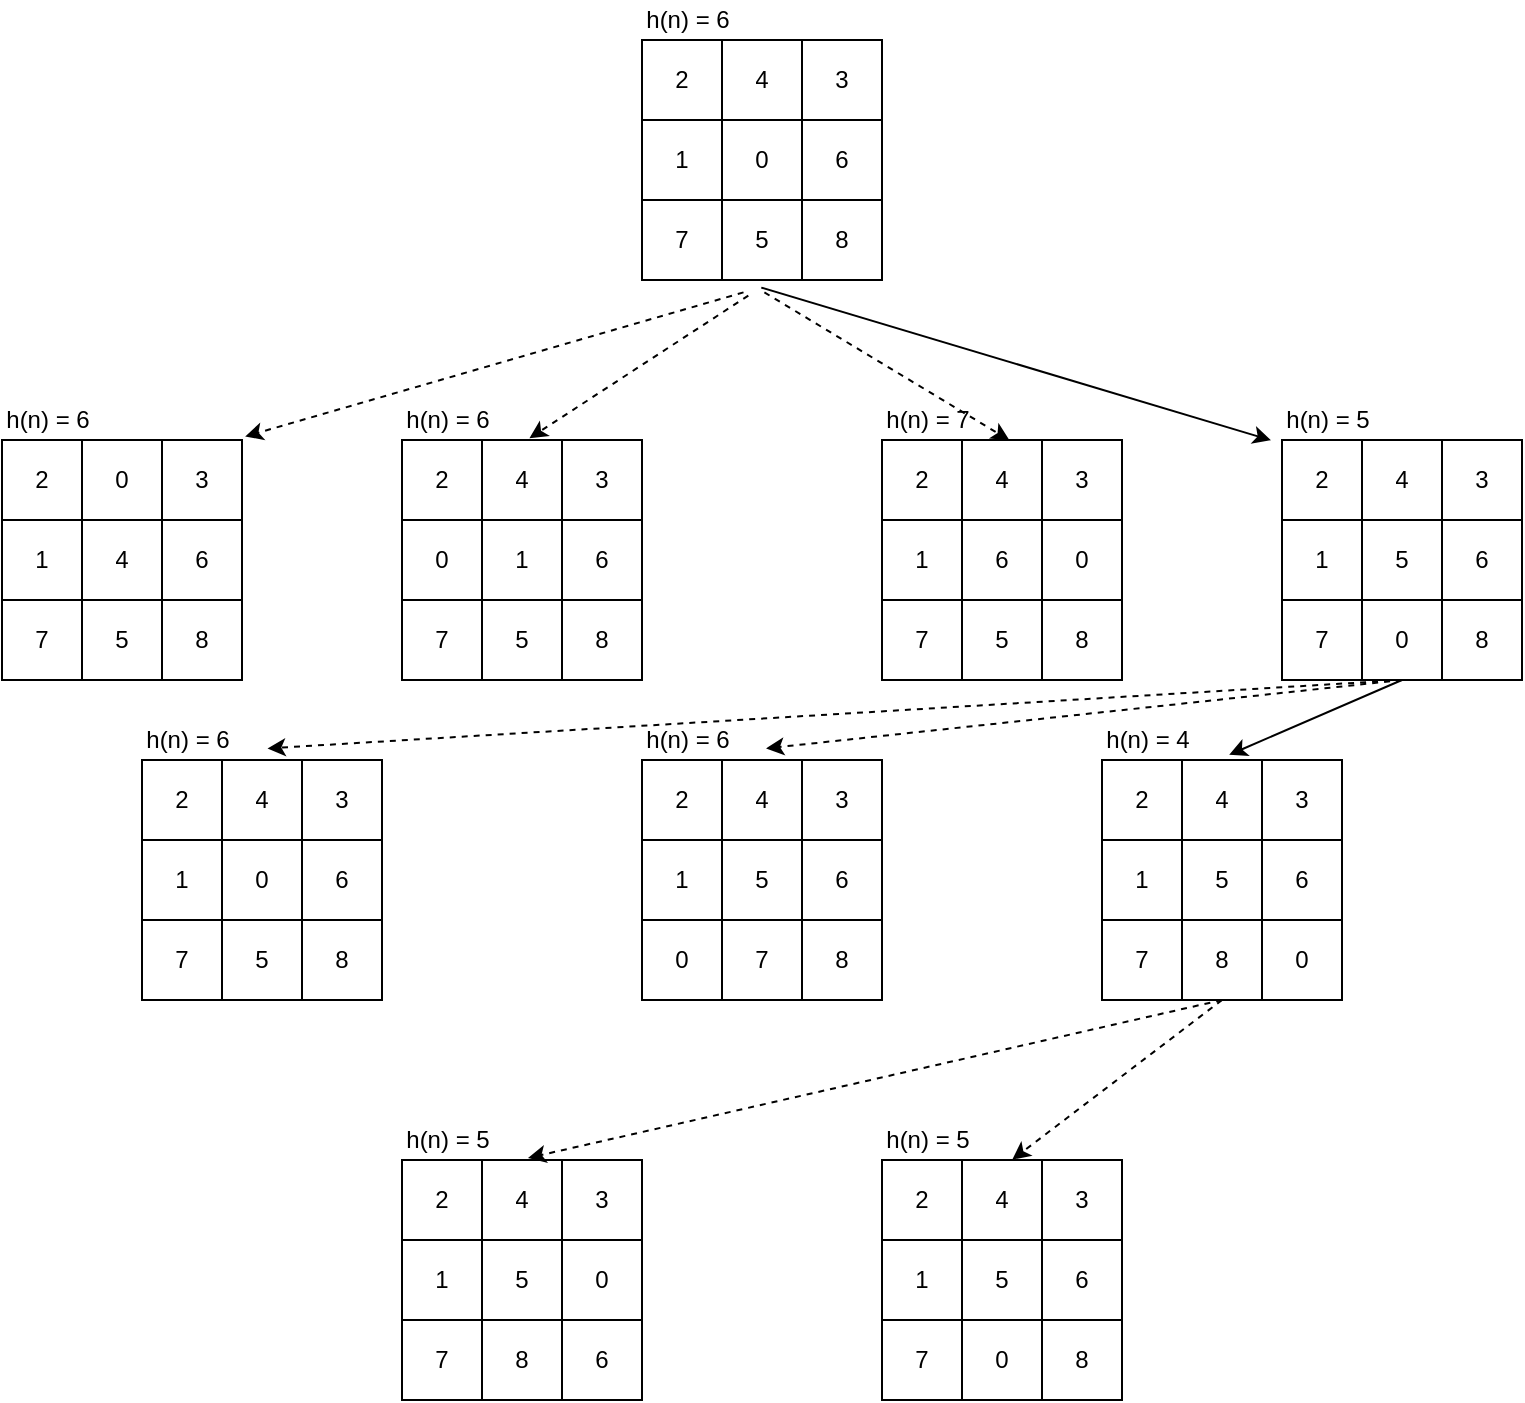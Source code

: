 <mxfile version="13.7.3" type="github">
  <diagram id="Oynicm01GXaLY-hgQhCf" name="Page-1">
    <mxGraphModel dx="1221" dy="682" grid="1" gridSize="10" guides="1" tooltips="1" connect="1" arrows="1" fold="1" page="1" pageScale="1" pageWidth="827" pageHeight="750" math="0" shadow="0">
      <root>
        <mxCell id="0" />
        <mxCell id="1" parent="0" />
        <mxCell id="x55epzEH8Qj3XEko2OVk-31" value="" style="group" vertex="1" connectable="0" parent="1">
          <mxGeometry x="40" y="220" width="120" height="140" as="geometry" />
        </mxCell>
        <mxCell id="x55epzEH8Qj3XEko2OVk-30" value="h(n) = 6" style="text;html=1;strokeColor=none;fillColor=none;align=center;verticalAlign=middle;whiteSpace=wrap;rounded=0;" vertex="1" parent="x55epzEH8Qj3XEko2OVk-31">
          <mxGeometry width="46" height="20" as="geometry" />
        </mxCell>
        <mxCell id="x55epzEH8Qj3XEko2OVk-17" value="" style="shape=table;html=1;whiteSpace=wrap;startSize=0;container=1;collapsible=0;childLayout=tableLayout;" vertex="1" parent="x55epzEH8Qj3XEko2OVk-31">
          <mxGeometry y="20" width="120" height="120" as="geometry" />
        </mxCell>
        <mxCell id="x55epzEH8Qj3XEko2OVk-18" value="" style="shape=partialRectangle;html=1;whiteSpace=wrap;collapsible=0;dropTarget=0;pointerEvents=0;fillColor=none;top=0;left=0;bottom=0;right=0;points=[[0,0.5],[1,0.5]];portConstraint=eastwest;" vertex="1" parent="x55epzEH8Qj3XEko2OVk-17">
          <mxGeometry width="120" height="40" as="geometry" />
        </mxCell>
        <mxCell id="x55epzEH8Qj3XEko2OVk-19" value="2" style="shape=partialRectangle;html=1;whiteSpace=wrap;connectable=0;fillColor=none;top=0;left=0;bottom=0;right=0;overflow=hidden;" vertex="1" parent="x55epzEH8Qj3XEko2OVk-18">
          <mxGeometry width="40" height="40" as="geometry" />
        </mxCell>
        <mxCell id="x55epzEH8Qj3XEko2OVk-20" value="0" style="shape=partialRectangle;html=1;whiteSpace=wrap;connectable=0;fillColor=none;top=0;left=0;bottom=0;right=0;overflow=hidden;" vertex="1" parent="x55epzEH8Qj3XEko2OVk-18">
          <mxGeometry x="40" width="40" height="40" as="geometry" />
        </mxCell>
        <mxCell id="x55epzEH8Qj3XEko2OVk-21" value="3" style="shape=partialRectangle;html=1;whiteSpace=wrap;connectable=0;fillColor=none;top=0;left=0;bottom=0;right=0;overflow=hidden;" vertex="1" parent="x55epzEH8Qj3XEko2OVk-18">
          <mxGeometry x="80" width="40" height="40" as="geometry" />
        </mxCell>
        <mxCell id="x55epzEH8Qj3XEko2OVk-22" value="" style="shape=partialRectangle;html=1;whiteSpace=wrap;collapsible=0;dropTarget=0;pointerEvents=0;fillColor=none;top=0;left=0;bottom=0;right=0;points=[[0,0.5],[1,0.5]];portConstraint=eastwest;" vertex="1" parent="x55epzEH8Qj3XEko2OVk-17">
          <mxGeometry y="40" width="120" height="40" as="geometry" />
        </mxCell>
        <mxCell id="x55epzEH8Qj3XEko2OVk-23" value="1" style="shape=partialRectangle;html=1;whiteSpace=wrap;connectable=0;fillColor=none;top=0;left=0;bottom=0;right=0;overflow=hidden;" vertex="1" parent="x55epzEH8Qj3XEko2OVk-22">
          <mxGeometry width="40" height="40" as="geometry" />
        </mxCell>
        <mxCell id="x55epzEH8Qj3XEko2OVk-24" value="4" style="shape=partialRectangle;html=1;whiteSpace=wrap;connectable=0;fillColor=none;top=0;left=0;bottom=0;right=0;overflow=hidden;" vertex="1" parent="x55epzEH8Qj3XEko2OVk-22">
          <mxGeometry x="40" width="40" height="40" as="geometry" />
        </mxCell>
        <mxCell id="x55epzEH8Qj3XEko2OVk-25" value="6" style="shape=partialRectangle;html=1;whiteSpace=wrap;connectable=0;fillColor=none;top=0;left=0;bottom=0;right=0;overflow=hidden;" vertex="1" parent="x55epzEH8Qj3XEko2OVk-22">
          <mxGeometry x="80" width="40" height="40" as="geometry" />
        </mxCell>
        <mxCell id="x55epzEH8Qj3XEko2OVk-26" value="" style="shape=partialRectangle;html=1;whiteSpace=wrap;collapsible=0;dropTarget=0;pointerEvents=0;fillColor=none;top=0;left=0;bottom=0;right=0;points=[[0,0.5],[1,0.5]];portConstraint=eastwest;" vertex="1" parent="x55epzEH8Qj3XEko2OVk-17">
          <mxGeometry y="80" width="120" height="40" as="geometry" />
        </mxCell>
        <mxCell id="x55epzEH8Qj3XEko2OVk-27" value="7" style="shape=partialRectangle;html=1;whiteSpace=wrap;connectable=0;fillColor=none;top=0;left=0;bottom=0;right=0;overflow=hidden;" vertex="1" parent="x55epzEH8Qj3XEko2OVk-26">
          <mxGeometry width="40" height="40" as="geometry" />
        </mxCell>
        <mxCell id="x55epzEH8Qj3XEko2OVk-28" value="5" style="shape=partialRectangle;html=1;whiteSpace=wrap;connectable=0;fillColor=none;top=0;left=0;bottom=0;right=0;overflow=hidden;" vertex="1" parent="x55epzEH8Qj3XEko2OVk-26">
          <mxGeometry x="40" width="40" height="40" as="geometry" />
        </mxCell>
        <mxCell id="x55epzEH8Qj3XEko2OVk-29" value="8" style="shape=partialRectangle;html=1;whiteSpace=wrap;connectable=0;fillColor=none;top=0;left=0;bottom=0;right=0;overflow=hidden;" vertex="1" parent="x55epzEH8Qj3XEko2OVk-26">
          <mxGeometry x="80" width="40" height="40" as="geometry" />
        </mxCell>
        <mxCell id="x55epzEH8Qj3XEko2OVk-33" value="" style="group" vertex="1" connectable="0" parent="1">
          <mxGeometry x="360" y="20" width="120" height="140" as="geometry" />
        </mxCell>
        <mxCell id="x55epzEH8Qj3XEko2OVk-3" value="" style="shape=table;html=1;whiteSpace=wrap;startSize=0;container=1;collapsible=0;childLayout=tableLayout;" vertex="1" parent="x55epzEH8Qj3XEko2OVk-33">
          <mxGeometry y="20" width="120" height="120" as="geometry" />
        </mxCell>
        <mxCell id="x55epzEH8Qj3XEko2OVk-4" value="" style="shape=partialRectangle;html=1;whiteSpace=wrap;collapsible=0;dropTarget=0;pointerEvents=0;fillColor=none;top=0;left=0;bottom=0;right=0;points=[[0,0.5],[1,0.5]];portConstraint=eastwest;" vertex="1" parent="x55epzEH8Qj3XEko2OVk-3">
          <mxGeometry width="120" height="40" as="geometry" />
        </mxCell>
        <mxCell id="x55epzEH8Qj3XEko2OVk-5" value="2" style="shape=partialRectangle;html=1;whiteSpace=wrap;connectable=0;fillColor=none;top=0;left=0;bottom=0;right=0;overflow=hidden;" vertex="1" parent="x55epzEH8Qj3XEko2OVk-4">
          <mxGeometry width="40" height="40" as="geometry" />
        </mxCell>
        <mxCell id="x55epzEH8Qj3XEko2OVk-6" value="4" style="shape=partialRectangle;html=1;whiteSpace=wrap;connectable=0;fillColor=none;top=0;left=0;bottom=0;right=0;overflow=hidden;" vertex="1" parent="x55epzEH8Qj3XEko2OVk-4">
          <mxGeometry x="40" width="40" height="40" as="geometry" />
        </mxCell>
        <mxCell id="x55epzEH8Qj3XEko2OVk-7" value="3" style="shape=partialRectangle;html=1;whiteSpace=wrap;connectable=0;fillColor=none;top=0;left=0;bottom=0;right=0;overflow=hidden;" vertex="1" parent="x55epzEH8Qj3XEko2OVk-4">
          <mxGeometry x="80" width="40" height="40" as="geometry" />
        </mxCell>
        <mxCell id="x55epzEH8Qj3XEko2OVk-8" value="" style="shape=partialRectangle;html=1;whiteSpace=wrap;collapsible=0;dropTarget=0;pointerEvents=0;fillColor=none;top=0;left=0;bottom=0;right=0;points=[[0,0.5],[1,0.5]];portConstraint=eastwest;" vertex="1" parent="x55epzEH8Qj3XEko2OVk-3">
          <mxGeometry y="40" width="120" height="40" as="geometry" />
        </mxCell>
        <mxCell id="x55epzEH8Qj3XEko2OVk-9" value="1" style="shape=partialRectangle;html=1;whiteSpace=wrap;connectable=0;fillColor=none;top=0;left=0;bottom=0;right=0;overflow=hidden;" vertex="1" parent="x55epzEH8Qj3XEko2OVk-8">
          <mxGeometry width="40" height="40" as="geometry" />
        </mxCell>
        <mxCell id="x55epzEH8Qj3XEko2OVk-10" value="0" style="shape=partialRectangle;html=1;whiteSpace=wrap;connectable=0;fillColor=none;top=0;left=0;bottom=0;right=0;overflow=hidden;" vertex="1" parent="x55epzEH8Qj3XEko2OVk-8">
          <mxGeometry x="40" width="40" height="40" as="geometry" />
        </mxCell>
        <mxCell id="x55epzEH8Qj3XEko2OVk-11" value="6" style="shape=partialRectangle;html=1;whiteSpace=wrap;connectable=0;fillColor=none;top=0;left=0;bottom=0;right=0;overflow=hidden;" vertex="1" parent="x55epzEH8Qj3XEko2OVk-8">
          <mxGeometry x="80" width="40" height="40" as="geometry" />
        </mxCell>
        <mxCell id="x55epzEH8Qj3XEko2OVk-12" value="" style="shape=partialRectangle;html=1;whiteSpace=wrap;collapsible=0;dropTarget=0;pointerEvents=0;fillColor=none;top=0;left=0;bottom=0;right=0;points=[[0,0.5],[1,0.5]];portConstraint=eastwest;" vertex="1" parent="x55epzEH8Qj3XEko2OVk-3">
          <mxGeometry y="80" width="120" height="40" as="geometry" />
        </mxCell>
        <mxCell id="x55epzEH8Qj3XEko2OVk-13" value="7" style="shape=partialRectangle;html=1;whiteSpace=wrap;connectable=0;fillColor=none;top=0;left=0;bottom=0;right=0;overflow=hidden;" vertex="1" parent="x55epzEH8Qj3XEko2OVk-12">
          <mxGeometry width="40" height="40" as="geometry" />
        </mxCell>
        <mxCell id="x55epzEH8Qj3XEko2OVk-14" value="5" style="shape=partialRectangle;html=1;whiteSpace=wrap;connectable=0;fillColor=none;top=0;left=0;bottom=0;right=0;overflow=hidden;" vertex="1" parent="x55epzEH8Qj3XEko2OVk-12">
          <mxGeometry x="40" width="40" height="40" as="geometry" />
        </mxCell>
        <mxCell id="x55epzEH8Qj3XEko2OVk-15" value="8" style="shape=partialRectangle;html=1;whiteSpace=wrap;connectable=0;fillColor=none;top=0;left=0;bottom=0;right=0;overflow=hidden;" vertex="1" parent="x55epzEH8Qj3XEko2OVk-12">
          <mxGeometry x="80" width="40" height="40" as="geometry" />
        </mxCell>
        <mxCell id="x55epzEH8Qj3XEko2OVk-16" value="h(n) = 6" style="text;html=1;strokeColor=none;fillColor=none;align=center;verticalAlign=middle;whiteSpace=wrap;rounded=0;" vertex="1" parent="x55epzEH8Qj3XEko2OVk-33">
          <mxGeometry width="46" height="20" as="geometry" />
        </mxCell>
        <mxCell id="x55epzEH8Qj3XEko2OVk-34" value="" style="group" vertex="1" connectable="0" parent="1">
          <mxGeometry x="240" y="220" width="120" height="140" as="geometry" />
        </mxCell>
        <mxCell id="x55epzEH8Qj3XEko2OVk-35" value="h(n) = 6" style="text;html=1;strokeColor=none;fillColor=none;align=center;verticalAlign=middle;whiteSpace=wrap;rounded=0;" vertex="1" parent="x55epzEH8Qj3XEko2OVk-34">
          <mxGeometry width="46" height="20" as="geometry" />
        </mxCell>
        <mxCell id="x55epzEH8Qj3XEko2OVk-36" value="" style="shape=table;html=1;whiteSpace=wrap;startSize=0;container=1;collapsible=0;childLayout=tableLayout;" vertex="1" parent="x55epzEH8Qj3XEko2OVk-34">
          <mxGeometry y="20" width="120" height="120" as="geometry" />
        </mxCell>
        <mxCell id="x55epzEH8Qj3XEko2OVk-37" value="" style="shape=partialRectangle;html=1;whiteSpace=wrap;collapsible=0;dropTarget=0;pointerEvents=0;fillColor=none;top=0;left=0;bottom=0;right=0;points=[[0,0.5],[1,0.5]];portConstraint=eastwest;" vertex="1" parent="x55epzEH8Qj3XEko2OVk-36">
          <mxGeometry width="120" height="40" as="geometry" />
        </mxCell>
        <mxCell id="x55epzEH8Qj3XEko2OVk-38" value="2" style="shape=partialRectangle;html=1;whiteSpace=wrap;connectable=0;fillColor=none;top=0;left=0;bottom=0;right=0;overflow=hidden;" vertex="1" parent="x55epzEH8Qj3XEko2OVk-37">
          <mxGeometry width="40" height="40" as="geometry" />
        </mxCell>
        <mxCell id="x55epzEH8Qj3XEko2OVk-39" value="4" style="shape=partialRectangle;html=1;whiteSpace=wrap;connectable=0;fillColor=none;top=0;left=0;bottom=0;right=0;overflow=hidden;" vertex="1" parent="x55epzEH8Qj3XEko2OVk-37">
          <mxGeometry x="40" width="40" height="40" as="geometry" />
        </mxCell>
        <mxCell id="x55epzEH8Qj3XEko2OVk-40" value="3" style="shape=partialRectangle;html=1;whiteSpace=wrap;connectable=0;fillColor=none;top=0;left=0;bottom=0;right=0;overflow=hidden;" vertex="1" parent="x55epzEH8Qj3XEko2OVk-37">
          <mxGeometry x="80" width="40" height="40" as="geometry" />
        </mxCell>
        <mxCell id="x55epzEH8Qj3XEko2OVk-41" value="" style="shape=partialRectangle;html=1;whiteSpace=wrap;collapsible=0;dropTarget=0;pointerEvents=0;fillColor=none;top=0;left=0;bottom=0;right=0;points=[[0,0.5],[1,0.5]];portConstraint=eastwest;" vertex="1" parent="x55epzEH8Qj3XEko2OVk-36">
          <mxGeometry y="40" width="120" height="40" as="geometry" />
        </mxCell>
        <mxCell id="x55epzEH8Qj3XEko2OVk-42" value="0" style="shape=partialRectangle;html=1;whiteSpace=wrap;connectable=0;fillColor=none;top=0;left=0;bottom=0;right=0;overflow=hidden;" vertex="1" parent="x55epzEH8Qj3XEko2OVk-41">
          <mxGeometry width="40" height="40" as="geometry" />
        </mxCell>
        <mxCell id="x55epzEH8Qj3XEko2OVk-43" value="1" style="shape=partialRectangle;html=1;whiteSpace=wrap;connectable=0;fillColor=none;top=0;left=0;bottom=0;right=0;overflow=hidden;" vertex="1" parent="x55epzEH8Qj3XEko2OVk-41">
          <mxGeometry x="40" width="40" height="40" as="geometry" />
        </mxCell>
        <mxCell id="x55epzEH8Qj3XEko2OVk-44" value="6" style="shape=partialRectangle;html=1;whiteSpace=wrap;connectable=0;fillColor=none;top=0;left=0;bottom=0;right=0;overflow=hidden;" vertex="1" parent="x55epzEH8Qj3XEko2OVk-41">
          <mxGeometry x="80" width="40" height="40" as="geometry" />
        </mxCell>
        <mxCell id="x55epzEH8Qj3XEko2OVk-45" value="" style="shape=partialRectangle;html=1;whiteSpace=wrap;collapsible=0;dropTarget=0;pointerEvents=0;fillColor=none;top=0;left=0;bottom=0;right=0;points=[[0,0.5],[1,0.5]];portConstraint=eastwest;" vertex="1" parent="x55epzEH8Qj3XEko2OVk-36">
          <mxGeometry y="80" width="120" height="40" as="geometry" />
        </mxCell>
        <mxCell id="x55epzEH8Qj3XEko2OVk-46" value="7" style="shape=partialRectangle;html=1;whiteSpace=wrap;connectable=0;fillColor=none;top=0;left=0;bottom=0;right=0;overflow=hidden;" vertex="1" parent="x55epzEH8Qj3XEko2OVk-45">
          <mxGeometry width="40" height="40" as="geometry" />
        </mxCell>
        <mxCell id="x55epzEH8Qj3XEko2OVk-47" value="5" style="shape=partialRectangle;html=1;whiteSpace=wrap;connectable=0;fillColor=none;top=0;left=0;bottom=0;right=0;overflow=hidden;" vertex="1" parent="x55epzEH8Qj3XEko2OVk-45">
          <mxGeometry x="40" width="40" height="40" as="geometry" />
        </mxCell>
        <mxCell id="x55epzEH8Qj3XEko2OVk-48" value="8" style="shape=partialRectangle;html=1;whiteSpace=wrap;connectable=0;fillColor=none;top=0;left=0;bottom=0;right=0;overflow=hidden;" vertex="1" parent="x55epzEH8Qj3XEko2OVk-45">
          <mxGeometry x="80" width="40" height="40" as="geometry" />
        </mxCell>
        <mxCell id="x55epzEH8Qj3XEko2OVk-49" value="" style="group" vertex="1" connectable="0" parent="1">
          <mxGeometry x="480" y="220" width="120" height="140" as="geometry" />
        </mxCell>
        <mxCell id="x55epzEH8Qj3XEko2OVk-50" value="h(n) = 7" style="text;html=1;strokeColor=none;fillColor=none;align=center;verticalAlign=middle;whiteSpace=wrap;rounded=0;" vertex="1" parent="x55epzEH8Qj3XEko2OVk-49">
          <mxGeometry width="46" height="20" as="geometry" />
        </mxCell>
        <mxCell id="x55epzEH8Qj3XEko2OVk-51" value="" style="shape=table;html=1;whiteSpace=wrap;startSize=0;container=1;collapsible=0;childLayout=tableLayout;" vertex="1" parent="x55epzEH8Qj3XEko2OVk-49">
          <mxGeometry y="20" width="120" height="120" as="geometry" />
        </mxCell>
        <mxCell id="x55epzEH8Qj3XEko2OVk-52" value="" style="shape=partialRectangle;html=1;whiteSpace=wrap;collapsible=0;dropTarget=0;pointerEvents=0;fillColor=none;top=0;left=0;bottom=0;right=0;points=[[0,0.5],[1,0.5]];portConstraint=eastwest;" vertex="1" parent="x55epzEH8Qj3XEko2OVk-51">
          <mxGeometry width="120" height="40" as="geometry" />
        </mxCell>
        <mxCell id="x55epzEH8Qj3XEko2OVk-53" value="2" style="shape=partialRectangle;html=1;whiteSpace=wrap;connectable=0;fillColor=none;top=0;left=0;bottom=0;right=0;overflow=hidden;" vertex="1" parent="x55epzEH8Qj3XEko2OVk-52">
          <mxGeometry width="40" height="40" as="geometry" />
        </mxCell>
        <mxCell id="x55epzEH8Qj3XEko2OVk-54" value="4" style="shape=partialRectangle;html=1;whiteSpace=wrap;connectable=0;fillColor=none;top=0;left=0;bottom=0;right=0;overflow=hidden;" vertex="1" parent="x55epzEH8Qj3XEko2OVk-52">
          <mxGeometry x="40" width="40" height="40" as="geometry" />
        </mxCell>
        <mxCell id="x55epzEH8Qj3XEko2OVk-55" value="3" style="shape=partialRectangle;html=1;whiteSpace=wrap;connectable=0;fillColor=none;top=0;left=0;bottom=0;right=0;overflow=hidden;" vertex="1" parent="x55epzEH8Qj3XEko2OVk-52">
          <mxGeometry x="80" width="40" height="40" as="geometry" />
        </mxCell>
        <mxCell id="x55epzEH8Qj3XEko2OVk-56" value="" style="shape=partialRectangle;html=1;whiteSpace=wrap;collapsible=0;dropTarget=0;pointerEvents=0;fillColor=none;top=0;left=0;bottom=0;right=0;points=[[0,0.5],[1,0.5]];portConstraint=eastwest;" vertex="1" parent="x55epzEH8Qj3XEko2OVk-51">
          <mxGeometry y="40" width="120" height="40" as="geometry" />
        </mxCell>
        <mxCell id="x55epzEH8Qj3XEko2OVk-57" value="1" style="shape=partialRectangle;html=1;whiteSpace=wrap;connectable=0;fillColor=none;top=0;left=0;bottom=0;right=0;overflow=hidden;" vertex="1" parent="x55epzEH8Qj3XEko2OVk-56">
          <mxGeometry width="40" height="40" as="geometry" />
        </mxCell>
        <mxCell id="x55epzEH8Qj3XEko2OVk-58" value="6" style="shape=partialRectangle;html=1;whiteSpace=wrap;connectable=0;fillColor=none;top=0;left=0;bottom=0;right=0;overflow=hidden;" vertex="1" parent="x55epzEH8Qj3XEko2OVk-56">
          <mxGeometry x="40" width="40" height="40" as="geometry" />
        </mxCell>
        <mxCell id="x55epzEH8Qj3XEko2OVk-59" value="0" style="shape=partialRectangle;html=1;whiteSpace=wrap;connectable=0;fillColor=none;top=0;left=0;bottom=0;right=0;overflow=hidden;" vertex="1" parent="x55epzEH8Qj3XEko2OVk-56">
          <mxGeometry x="80" width="40" height="40" as="geometry" />
        </mxCell>
        <mxCell id="x55epzEH8Qj3XEko2OVk-60" value="" style="shape=partialRectangle;html=1;whiteSpace=wrap;collapsible=0;dropTarget=0;pointerEvents=0;fillColor=none;top=0;left=0;bottom=0;right=0;points=[[0,0.5],[1,0.5]];portConstraint=eastwest;" vertex="1" parent="x55epzEH8Qj3XEko2OVk-51">
          <mxGeometry y="80" width="120" height="40" as="geometry" />
        </mxCell>
        <mxCell id="x55epzEH8Qj3XEko2OVk-61" value="7" style="shape=partialRectangle;html=1;whiteSpace=wrap;connectable=0;fillColor=none;top=0;left=0;bottom=0;right=0;overflow=hidden;" vertex="1" parent="x55epzEH8Qj3XEko2OVk-60">
          <mxGeometry width="40" height="40" as="geometry" />
        </mxCell>
        <mxCell id="x55epzEH8Qj3XEko2OVk-62" value="5" style="shape=partialRectangle;html=1;whiteSpace=wrap;connectable=0;fillColor=none;top=0;left=0;bottom=0;right=0;overflow=hidden;" vertex="1" parent="x55epzEH8Qj3XEko2OVk-60">
          <mxGeometry x="40" width="40" height="40" as="geometry" />
        </mxCell>
        <mxCell id="x55epzEH8Qj3XEko2OVk-63" value="8" style="shape=partialRectangle;html=1;whiteSpace=wrap;connectable=0;fillColor=none;top=0;left=0;bottom=0;right=0;overflow=hidden;" vertex="1" parent="x55epzEH8Qj3XEko2OVk-60">
          <mxGeometry x="80" width="40" height="40" as="geometry" />
        </mxCell>
        <mxCell id="x55epzEH8Qj3XEko2OVk-64" value="" style="group" vertex="1" connectable="0" parent="1">
          <mxGeometry x="680" y="220" width="120" height="140" as="geometry" />
        </mxCell>
        <mxCell id="x55epzEH8Qj3XEko2OVk-65" value="h(n) = 5" style="text;html=1;strokeColor=none;fillColor=none;align=center;verticalAlign=middle;whiteSpace=wrap;rounded=0;" vertex="1" parent="x55epzEH8Qj3XEko2OVk-64">
          <mxGeometry width="46" height="20" as="geometry" />
        </mxCell>
        <mxCell id="x55epzEH8Qj3XEko2OVk-66" value="" style="shape=table;html=1;whiteSpace=wrap;startSize=0;container=1;collapsible=0;childLayout=tableLayout;" vertex="1" parent="x55epzEH8Qj3XEko2OVk-64">
          <mxGeometry y="20" width="120" height="120" as="geometry" />
        </mxCell>
        <mxCell id="x55epzEH8Qj3XEko2OVk-67" value="" style="shape=partialRectangle;html=1;whiteSpace=wrap;collapsible=0;dropTarget=0;pointerEvents=0;fillColor=none;top=0;left=0;bottom=0;right=0;points=[[0,0.5],[1,0.5]];portConstraint=eastwest;" vertex="1" parent="x55epzEH8Qj3XEko2OVk-66">
          <mxGeometry width="120" height="40" as="geometry" />
        </mxCell>
        <mxCell id="x55epzEH8Qj3XEko2OVk-68" value="2" style="shape=partialRectangle;html=1;whiteSpace=wrap;connectable=0;fillColor=none;top=0;left=0;bottom=0;right=0;overflow=hidden;" vertex="1" parent="x55epzEH8Qj3XEko2OVk-67">
          <mxGeometry width="40" height="40" as="geometry" />
        </mxCell>
        <mxCell id="x55epzEH8Qj3XEko2OVk-69" value="4" style="shape=partialRectangle;html=1;whiteSpace=wrap;connectable=0;fillColor=none;top=0;left=0;bottom=0;right=0;overflow=hidden;" vertex="1" parent="x55epzEH8Qj3XEko2OVk-67">
          <mxGeometry x="40" width="40" height="40" as="geometry" />
        </mxCell>
        <mxCell id="x55epzEH8Qj3XEko2OVk-70" value="3" style="shape=partialRectangle;html=1;whiteSpace=wrap;connectable=0;fillColor=none;top=0;left=0;bottom=0;right=0;overflow=hidden;" vertex="1" parent="x55epzEH8Qj3XEko2OVk-67">
          <mxGeometry x="80" width="40" height="40" as="geometry" />
        </mxCell>
        <mxCell id="x55epzEH8Qj3XEko2OVk-71" value="" style="shape=partialRectangle;html=1;whiteSpace=wrap;collapsible=0;dropTarget=0;pointerEvents=0;fillColor=none;top=0;left=0;bottom=0;right=0;points=[[0,0.5],[1,0.5]];portConstraint=eastwest;" vertex="1" parent="x55epzEH8Qj3XEko2OVk-66">
          <mxGeometry y="40" width="120" height="40" as="geometry" />
        </mxCell>
        <mxCell id="x55epzEH8Qj3XEko2OVk-72" value="1" style="shape=partialRectangle;html=1;whiteSpace=wrap;connectable=0;fillColor=none;top=0;left=0;bottom=0;right=0;overflow=hidden;" vertex="1" parent="x55epzEH8Qj3XEko2OVk-71">
          <mxGeometry width="40" height="40" as="geometry" />
        </mxCell>
        <mxCell id="x55epzEH8Qj3XEko2OVk-73" value="5" style="shape=partialRectangle;html=1;whiteSpace=wrap;connectable=0;fillColor=none;top=0;left=0;bottom=0;right=0;overflow=hidden;" vertex="1" parent="x55epzEH8Qj3XEko2OVk-71">
          <mxGeometry x="40" width="40" height="40" as="geometry" />
        </mxCell>
        <mxCell id="x55epzEH8Qj3XEko2OVk-74" value="6" style="shape=partialRectangle;html=1;whiteSpace=wrap;connectable=0;fillColor=none;top=0;left=0;bottom=0;right=0;overflow=hidden;" vertex="1" parent="x55epzEH8Qj3XEko2OVk-71">
          <mxGeometry x="80" width="40" height="40" as="geometry" />
        </mxCell>
        <mxCell id="x55epzEH8Qj3XEko2OVk-75" value="" style="shape=partialRectangle;html=1;whiteSpace=wrap;collapsible=0;dropTarget=0;pointerEvents=0;fillColor=none;top=0;left=0;bottom=0;right=0;points=[[0,0.5],[1,0.5]];portConstraint=eastwest;" vertex="1" parent="x55epzEH8Qj3XEko2OVk-66">
          <mxGeometry y="80" width="120" height="40" as="geometry" />
        </mxCell>
        <mxCell id="x55epzEH8Qj3XEko2OVk-76" value="7" style="shape=partialRectangle;html=1;whiteSpace=wrap;connectable=0;fillColor=none;top=0;left=0;bottom=0;right=0;overflow=hidden;" vertex="1" parent="x55epzEH8Qj3XEko2OVk-75">
          <mxGeometry width="40" height="40" as="geometry" />
        </mxCell>
        <mxCell id="x55epzEH8Qj3XEko2OVk-77" value="0" style="shape=partialRectangle;html=1;whiteSpace=wrap;connectable=0;fillColor=none;top=0;left=0;bottom=0;right=0;overflow=hidden;" vertex="1" parent="x55epzEH8Qj3XEko2OVk-75">
          <mxGeometry x="40" width="40" height="40" as="geometry" />
        </mxCell>
        <mxCell id="x55epzEH8Qj3XEko2OVk-78" value="8" style="shape=partialRectangle;html=1;whiteSpace=wrap;connectable=0;fillColor=none;top=0;left=0;bottom=0;right=0;overflow=hidden;" vertex="1" parent="x55epzEH8Qj3XEko2OVk-75">
          <mxGeometry x="80" width="40" height="40" as="geometry" />
        </mxCell>
        <mxCell id="x55epzEH8Qj3XEko2OVk-81" value="" style="endArrow=classic;html=1;exitX=0.423;exitY=1.155;exitDx=0;exitDy=0;entryX=1.013;entryY=-0.044;entryDx=0;entryDy=0;entryPerimeter=0;dashed=1;exitPerimeter=0;" edge="1" parent="1" source="x55epzEH8Qj3XEko2OVk-12" target="x55epzEH8Qj3XEko2OVk-18">
          <mxGeometry width="50" height="50" relative="1" as="geometry">
            <mxPoint x="423" y="160" as="sourcePoint" />
            <mxPoint x="100" y="238" as="targetPoint" />
          </mxGeometry>
        </mxCell>
        <mxCell id="x55epzEH8Qj3XEko2OVk-97" value="" style="endArrow=classic;html=1;entryX=0.531;entryY=-0.021;entryDx=0;entryDy=0;entryPerimeter=0;exitX=0.443;exitY=1.195;exitDx=0;exitDy=0;dashed=1;exitPerimeter=0;" edge="1" parent="1" source="x55epzEH8Qj3XEko2OVk-12" target="x55epzEH8Qj3XEko2OVk-37">
          <mxGeometry width="50" height="50" relative="1" as="geometry">
            <mxPoint x="420" y="160" as="sourcePoint" />
            <mxPoint x="110" y="248" as="targetPoint" />
          </mxGeometry>
        </mxCell>
        <mxCell id="x55epzEH8Qj3XEko2OVk-98" value="" style="endArrow=classic;html=1;entryX=0.531;entryY=0.003;entryDx=0;entryDy=0;entryPerimeter=0;exitX=0.51;exitY=1.155;exitDx=0;exitDy=0;dashed=1;exitPerimeter=0;" edge="1" parent="1" source="x55epzEH8Qj3XEko2OVk-12" target="x55epzEH8Qj3XEko2OVk-52">
          <mxGeometry width="50" height="50" relative="1" as="geometry">
            <mxPoint x="420" y="160" as="sourcePoint" />
            <mxPoint x="313.72" y="249.16" as="targetPoint" />
          </mxGeometry>
        </mxCell>
        <mxCell id="x55epzEH8Qj3XEko2OVk-99" value="" style="endArrow=classic;html=1;entryX=-0.046;entryY=0.003;entryDx=0;entryDy=0;entryPerimeter=0;exitX=0.497;exitY=1.095;exitDx=0;exitDy=0;exitPerimeter=0;" edge="1" parent="1" source="x55epzEH8Qj3XEko2OVk-12" target="x55epzEH8Qj3XEko2OVk-67">
          <mxGeometry width="50" height="50" relative="1" as="geometry">
            <mxPoint x="430" y="170" as="sourcePoint" />
            <mxPoint x="323.72" y="259.16" as="targetPoint" />
          </mxGeometry>
        </mxCell>
        <mxCell id="x55epzEH8Qj3XEko2OVk-116" value="" style="group" vertex="1" connectable="0" parent="1">
          <mxGeometry x="360" y="380" width="120" height="140" as="geometry" />
        </mxCell>
        <mxCell id="x55epzEH8Qj3XEko2OVk-117" value="h(n) = 6" style="text;html=1;strokeColor=none;fillColor=none;align=center;verticalAlign=middle;whiteSpace=wrap;rounded=0;" vertex="1" parent="x55epzEH8Qj3XEko2OVk-116">
          <mxGeometry width="46" height="20" as="geometry" />
        </mxCell>
        <mxCell id="x55epzEH8Qj3XEko2OVk-118" value="" style="shape=table;html=1;whiteSpace=wrap;startSize=0;container=1;collapsible=0;childLayout=tableLayout;" vertex="1" parent="x55epzEH8Qj3XEko2OVk-116">
          <mxGeometry y="20" width="120" height="120" as="geometry" />
        </mxCell>
        <mxCell id="x55epzEH8Qj3XEko2OVk-119" value="" style="shape=partialRectangle;html=1;whiteSpace=wrap;collapsible=0;dropTarget=0;pointerEvents=0;fillColor=none;top=0;left=0;bottom=0;right=0;points=[[0,0.5],[1,0.5]];portConstraint=eastwest;" vertex="1" parent="x55epzEH8Qj3XEko2OVk-118">
          <mxGeometry width="120" height="40" as="geometry" />
        </mxCell>
        <mxCell id="x55epzEH8Qj3XEko2OVk-120" value="2" style="shape=partialRectangle;html=1;whiteSpace=wrap;connectable=0;fillColor=none;top=0;left=0;bottom=0;right=0;overflow=hidden;" vertex="1" parent="x55epzEH8Qj3XEko2OVk-119">
          <mxGeometry width="40" height="40" as="geometry" />
        </mxCell>
        <mxCell id="x55epzEH8Qj3XEko2OVk-121" value="4" style="shape=partialRectangle;html=1;whiteSpace=wrap;connectable=0;fillColor=none;top=0;left=0;bottom=0;right=0;overflow=hidden;" vertex="1" parent="x55epzEH8Qj3XEko2OVk-119">
          <mxGeometry x="40" width="40" height="40" as="geometry" />
        </mxCell>
        <mxCell id="x55epzEH8Qj3XEko2OVk-122" value="3" style="shape=partialRectangle;html=1;whiteSpace=wrap;connectable=0;fillColor=none;top=0;left=0;bottom=0;right=0;overflow=hidden;" vertex="1" parent="x55epzEH8Qj3XEko2OVk-119">
          <mxGeometry x="80" width="40" height="40" as="geometry" />
        </mxCell>
        <mxCell id="x55epzEH8Qj3XEko2OVk-123" value="" style="shape=partialRectangle;html=1;whiteSpace=wrap;collapsible=0;dropTarget=0;pointerEvents=0;fillColor=none;top=0;left=0;bottom=0;right=0;points=[[0,0.5],[1,0.5]];portConstraint=eastwest;" vertex="1" parent="x55epzEH8Qj3XEko2OVk-118">
          <mxGeometry y="40" width="120" height="40" as="geometry" />
        </mxCell>
        <mxCell id="x55epzEH8Qj3XEko2OVk-124" value="1" style="shape=partialRectangle;html=1;whiteSpace=wrap;connectable=0;fillColor=none;top=0;left=0;bottom=0;right=0;overflow=hidden;" vertex="1" parent="x55epzEH8Qj3XEko2OVk-123">
          <mxGeometry width="40" height="40" as="geometry" />
        </mxCell>
        <mxCell id="x55epzEH8Qj3XEko2OVk-125" value="5" style="shape=partialRectangle;html=1;whiteSpace=wrap;connectable=0;fillColor=none;top=0;left=0;bottom=0;right=0;overflow=hidden;" vertex="1" parent="x55epzEH8Qj3XEko2OVk-123">
          <mxGeometry x="40" width="40" height="40" as="geometry" />
        </mxCell>
        <mxCell id="x55epzEH8Qj3XEko2OVk-126" value="6" style="shape=partialRectangle;html=1;whiteSpace=wrap;connectable=0;fillColor=none;top=0;left=0;bottom=0;right=0;overflow=hidden;" vertex="1" parent="x55epzEH8Qj3XEko2OVk-123">
          <mxGeometry x="80" width="40" height="40" as="geometry" />
        </mxCell>
        <mxCell id="x55epzEH8Qj3XEko2OVk-127" value="" style="shape=partialRectangle;html=1;whiteSpace=wrap;collapsible=0;dropTarget=0;pointerEvents=0;fillColor=none;top=0;left=0;bottom=0;right=0;points=[[0,0.5],[1,0.5]];portConstraint=eastwest;" vertex="1" parent="x55epzEH8Qj3XEko2OVk-118">
          <mxGeometry y="80" width="120" height="40" as="geometry" />
        </mxCell>
        <mxCell id="x55epzEH8Qj3XEko2OVk-128" value="0" style="shape=partialRectangle;html=1;whiteSpace=wrap;connectable=0;fillColor=none;top=0;left=0;bottom=0;right=0;overflow=hidden;" vertex="1" parent="x55epzEH8Qj3XEko2OVk-127">
          <mxGeometry width="40" height="40" as="geometry" />
        </mxCell>
        <mxCell id="x55epzEH8Qj3XEko2OVk-129" value="7" style="shape=partialRectangle;html=1;whiteSpace=wrap;connectable=0;fillColor=none;top=0;left=0;bottom=0;right=0;overflow=hidden;" vertex="1" parent="x55epzEH8Qj3XEko2OVk-127">
          <mxGeometry x="40" width="40" height="40" as="geometry" />
        </mxCell>
        <mxCell id="x55epzEH8Qj3XEko2OVk-130" value="8" style="shape=partialRectangle;html=1;whiteSpace=wrap;connectable=0;fillColor=none;top=0;left=0;bottom=0;right=0;overflow=hidden;" vertex="1" parent="x55epzEH8Qj3XEko2OVk-127">
          <mxGeometry x="80" width="40" height="40" as="geometry" />
        </mxCell>
        <mxCell id="x55epzEH8Qj3XEko2OVk-131" value="" style="group" vertex="1" connectable="0" parent="1">
          <mxGeometry x="110" y="380" width="120" height="140" as="geometry" />
        </mxCell>
        <mxCell id="x55epzEH8Qj3XEko2OVk-132" value="h(n) = 6" style="text;html=1;strokeColor=none;fillColor=none;align=center;verticalAlign=middle;whiteSpace=wrap;rounded=0;" vertex="1" parent="x55epzEH8Qj3XEko2OVk-131">
          <mxGeometry width="46" height="20" as="geometry" />
        </mxCell>
        <mxCell id="x55epzEH8Qj3XEko2OVk-133" value="" style="shape=table;html=1;whiteSpace=wrap;startSize=0;container=1;collapsible=0;childLayout=tableLayout;" vertex="1" parent="x55epzEH8Qj3XEko2OVk-131">
          <mxGeometry y="20" width="120" height="120" as="geometry" />
        </mxCell>
        <mxCell id="x55epzEH8Qj3XEko2OVk-134" value="" style="shape=partialRectangle;html=1;whiteSpace=wrap;collapsible=0;dropTarget=0;pointerEvents=0;fillColor=none;top=0;left=0;bottom=0;right=0;points=[[0,0.5],[1,0.5]];portConstraint=eastwest;" vertex="1" parent="x55epzEH8Qj3XEko2OVk-133">
          <mxGeometry width="120" height="40" as="geometry" />
        </mxCell>
        <mxCell id="x55epzEH8Qj3XEko2OVk-135" value="2" style="shape=partialRectangle;html=1;whiteSpace=wrap;connectable=0;fillColor=none;top=0;left=0;bottom=0;right=0;overflow=hidden;" vertex="1" parent="x55epzEH8Qj3XEko2OVk-134">
          <mxGeometry width="40" height="40" as="geometry" />
        </mxCell>
        <mxCell id="x55epzEH8Qj3XEko2OVk-136" value="4" style="shape=partialRectangle;html=1;whiteSpace=wrap;connectable=0;fillColor=none;top=0;left=0;bottom=0;right=0;overflow=hidden;" vertex="1" parent="x55epzEH8Qj3XEko2OVk-134">
          <mxGeometry x="40" width="40" height="40" as="geometry" />
        </mxCell>
        <mxCell id="x55epzEH8Qj3XEko2OVk-137" value="3" style="shape=partialRectangle;html=1;whiteSpace=wrap;connectable=0;fillColor=none;top=0;left=0;bottom=0;right=0;overflow=hidden;" vertex="1" parent="x55epzEH8Qj3XEko2OVk-134">
          <mxGeometry x="80" width="40" height="40" as="geometry" />
        </mxCell>
        <mxCell id="x55epzEH8Qj3XEko2OVk-138" value="" style="shape=partialRectangle;html=1;whiteSpace=wrap;collapsible=0;dropTarget=0;pointerEvents=0;fillColor=none;top=0;left=0;bottom=0;right=0;points=[[0,0.5],[1,0.5]];portConstraint=eastwest;" vertex="1" parent="x55epzEH8Qj3XEko2OVk-133">
          <mxGeometry y="40" width="120" height="40" as="geometry" />
        </mxCell>
        <mxCell id="x55epzEH8Qj3XEko2OVk-139" value="1" style="shape=partialRectangle;html=1;whiteSpace=wrap;connectable=0;fillColor=none;top=0;left=0;bottom=0;right=0;overflow=hidden;" vertex="1" parent="x55epzEH8Qj3XEko2OVk-138">
          <mxGeometry width="40" height="40" as="geometry" />
        </mxCell>
        <mxCell id="x55epzEH8Qj3XEko2OVk-140" value="0" style="shape=partialRectangle;html=1;whiteSpace=wrap;connectable=0;fillColor=none;top=0;left=0;bottom=0;right=0;overflow=hidden;" vertex="1" parent="x55epzEH8Qj3XEko2OVk-138">
          <mxGeometry x="40" width="40" height="40" as="geometry" />
        </mxCell>
        <mxCell id="x55epzEH8Qj3XEko2OVk-141" value="6" style="shape=partialRectangle;html=1;whiteSpace=wrap;connectable=0;fillColor=none;top=0;left=0;bottom=0;right=0;overflow=hidden;" vertex="1" parent="x55epzEH8Qj3XEko2OVk-138">
          <mxGeometry x="80" width="40" height="40" as="geometry" />
        </mxCell>
        <mxCell id="x55epzEH8Qj3XEko2OVk-142" value="" style="shape=partialRectangle;html=1;whiteSpace=wrap;collapsible=0;dropTarget=0;pointerEvents=0;fillColor=none;top=0;left=0;bottom=0;right=0;points=[[0,0.5],[1,0.5]];portConstraint=eastwest;" vertex="1" parent="x55epzEH8Qj3XEko2OVk-133">
          <mxGeometry y="80" width="120" height="40" as="geometry" />
        </mxCell>
        <mxCell id="x55epzEH8Qj3XEko2OVk-143" value="7" style="shape=partialRectangle;html=1;whiteSpace=wrap;connectable=0;fillColor=none;top=0;left=0;bottom=0;right=0;overflow=hidden;" vertex="1" parent="x55epzEH8Qj3XEko2OVk-142">
          <mxGeometry width="40" height="40" as="geometry" />
        </mxCell>
        <mxCell id="x55epzEH8Qj3XEko2OVk-144" value="5" style="shape=partialRectangle;html=1;whiteSpace=wrap;connectable=0;fillColor=none;top=0;left=0;bottom=0;right=0;overflow=hidden;" vertex="1" parent="x55epzEH8Qj3XEko2OVk-142">
          <mxGeometry x="40" width="40" height="40" as="geometry" />
        </mxCell>
        <mxCell id="x55epzEH8Qj3XEko2OVk-145" value="8" style="shape=partialRectangle;html=1;whiteSpace=wrap;connectable=0;fillColor=none;top=0;left=0;bottom=0;right=0;overflow=hidden;" vertex="1" parent="x55epzEH8Qj3XEko2OVk-142">
          <mxGeometry x="80" width="40" height="40" as="geometry" />
        </mxCell>
        <mxCell id="x55epzEH8Qj3XEko2OVk-159" value="" style="group" vertex="1" connectable="0" parent="1">
          <mxGeometry x="590" y="380" width="120" height="140" as="geometry" />
        </mxCell>
        <mxCell id="x55epzEH8Qj3XEko2OVk-160" value="h(n) = 4" style="text;html=1;strokeColor=none;fillColor=none;align=center;verticalAlign=middle;whiteSpace=wrap;rounded=0;" vertex="1" parent="x55epzEH8Qj3XEko2OVk-159">
          <mxGeometry width="46" height="20" as="geometry" />
        </mxCell>
        <mxCell id="x55epzEH8Qj3XEko2OVk-161" value="" style="shape=table;html=1;whiteSpace=wrap;startSize=0;container=1;collapsible=0;childLayout=tableLayout;" vertex="1" parent="x55epzEH8Qj3XEko2OVk-159">
          <mxGeometry y="20" width="120" height="120" as="geometry" />
        </mxCell>
        <mxCell id="x55epzEH8Qj3XEko2OVk-162" value="" style="shape=partialRectangle;html=1;whiteSpace=wrap;collapsible=0;dropTarget=0;pointerEvents=0;fillColor=none;top=0;left=0;bottom=0;right=0;points=[[0,0.5],[1,0.5]];portConstraint=eastwest;" vertex="1" parent="x55epzEH8Qj3XEko2OVk-161">
          <mxGeometry width="120" height="40" as="geometry" />
        </mxCell>
        <mxCell id="x55epzEH8Qj3XEko2OVk-163" value="2" style="shape=partialRectangle;html=1;whiteSpace=wrap;connectable=0;fillColor=none;top=0;left=0;bottom=0;right=0;overflow=hidden;" vertex="1" parent="x55epzEH8Qj3XEko2OVk-162">
          <mxGeometry width="40" height="40" as="geometry" />
        </mxCell>
        <mxCell id="x55epzEH8Qj3XEko2OVk-164" value="4" style="shape=partialRectangle;html=1;whiteSpace=wrap;connectable=0;fillColor=none;top=0;left=0;bottom=0;right=0;overflow=hidden;" vertex="1" parent="x55epzEH8Qj3XEko2OVk-162">
          <mxGeometry x="40" width="40" height="40" as="geometry" />
        </mxCell>
        <mxCell id="x55epzEH8Qj3XEko2OVk-165" value="3" style="shape=partialRectangle;html=1;whiteSpace=wrap;connectable=0;fillColor=none;top=0;left=0;bottom=0;right=0;overflow=hidden;" vertex="1" parent="x55epzEH8Qj3XEko2OVk-162">
          <mxGeometry x="80" width="40" height="40" as="geometry" />
        </mxCell>
        <mxCell id="x55epzEH8Qj3XEko2OVk-166" value="" style="shape=partialRectangle;html=1;whiteSpace=wrap;collapsible=0;dropTarget=0;pointerEvents=0;fillColor=none;top=0;left=0;bottom=0;right=0;points=[[0,0.5],[1,0.5]];portConstraint=eastwest;" vertex="1" parent="x55epzEH8Qj3XEko2OVk-161">
          <mxGeometry y="40" width="120" height="40" as="geometry" />
        </mxCell>
        <mxCell id="x55epzEH8Qj3XEko2OVk-167" value="1" style="shape=partialRectangle;html=1;whiteSpace=wrap;connectable=0;fillColor=none;top=0;left=0;bottom=0;right=0;overflow=hidden;" vertex="1" parent="x55epzEH8Qj3XEko2OVk-166">
          <mxGeometry width="40" height="40" as="geometry" />
        </mxCell>
        <mxCell id="x55epzEH8Qj3XEko2OVk-168" value="5" style="shape=partialRectangle;html=1;whiteSpace=wrap;connectable=0;fillColor=none;top=0;left=0;bottom=0;right=0;overflow=hidden;" vertex="1" parent="x55epzEH8Qj3XEko2OVk-166">
          <mxGeometry x="40" width="40" height="40" as="geometry" />
        </mxCell>
        <mxCell id="x55epzEH8Qj3XEko2OVk-169" value="6" style="shape=partialRectangle;html=1;whiteSpace=wrap;connectable=0;fillColor=none;top=0;left=0;bottom=0;right=0;overflow=hidden;" vertex="1" parent="x55epzEH8Qj3XEko2OVk-166">
          <mxGeometry x="80" width="40" height="40" as="geometry" />
        </mxCell>
        <mxCell id="x55epzEH8Qj3XEko2OVk-170" value="" style="shape=partialRectangle;html=1;whiteSpace=wrap;collapsible=0;dropTarget=0;pointerEvents=0;fillColor=none;top=0;left=0;bottom=0;right=0;points=[[0,0.5],[1,0.5]];portConstraint=eastwest;" vertex="1" parent="x55epzEH8Qj3XEko2OVk-161">
          <mxGeometry y="80" width="120" height="40" as="geometry" />
        </mxCell>
        <mxCell id="x55epzEH8Qj3XEko2OVk-171" value="7" style="shape=partialRectangle;html=1;whiteSpace=wrap;connectable=0;fillColor=none;top=0;left=0;bottom=0;right=0;overflow=hidden;" vertex="1" parent="x55epzEH8Qj3XEko2OVk-170">
          <mxGeometry width="40" height="40" as="geometry" />
        </mxCell>
        <mxCell id="x55epzEH8Qj3XEko2OVk-172" value="8" style="shape=partialRectangle;html=1;whiteSpace=wrap;connectable=0;fillColor=none;top=0;left=0;bottom=0;right=0;overflow=hidden;" vertex="1" parent="x55epzEH8Qj3XEko2OVk-170">
          <mxGeometry x="40" width="40" height="40" as="geometry" />
        </mxCell>
        <mxCell id="x55epzEH8Qj3XEko2OVk-173" value="0" style="shape=partialRectangle;html=1;whiteSpace=wrap;connectable=0;fillColor=none;top=0;left=0;bottom=0;right=0;overflow=hidden;" vertex="1" parent="x55epzEH8Qj3XEko2OVk-170">
          <mxGeometry x="80" width="40" height="40" as="geometry" />
        </mxCell>
        <mxCell id="x55epzEH8Qj3XEko2OVk-191" value="" style="endArrow=classic;html=1;shadow=0;entryX=0.523;entryY=-0.145;entryDx=0;entryDy=0;entryPerimeter=0;dashed=1;" edge="1" parent="1" target="x55epzEH8Qj3XEko2OVk-134">
          <mxGeometry width="50" height="50" relative="1" as="geometry">
            <mxPoint x="740" y="360" as="sourcePoint" />
            <mxPoint x="580" y="470" as="targetPoint" />
          </mxGeometry>
        </mxCell>
        <mxCell id="x55epzEH8Qj3XEko2OVk-192" value="" style="endArrow=classic;html=1;shadow=0;entryX=0.517;entryY=-0.145;entryDx=0;entryDy=0;entryPerimeter=0;dashed=1;" edge="1" parent="1" target="x55epzEH8Qj3XEko2OVk-119">
          <mxGeometry width="50" height="50" relative="1" as="geometry">
            <mxPoint x="740" y="360" as="sourcePoint" />
            <mxPoint x="232.76" y="484.2" as="targetPoint" />
          </mxGeometry>
        </mxCell>
        <mxCell id="x55epzEH8Qj3XEko2OVk-193" value="" style="endArrow=classic;html=1;shadow=0;entryX=0.53;entryY=-0.065;entryDx=0;entryDy=0;entryPerimeter=0;rounded=1;" edge="1" parent="1" target="x55epzEH8Qj3XEko2OVk-162">
          <mxGeometry width="50" height="50" relative="1" as="geometry">
            <mxPoint x="740" y="360" as="sourcePoint" />
            <mxPoint x="242.76" y="494.2" as="targetPoint" />
          </mxGeometry>
        </mxCell>
        <mxCell id="x55epzEH8Qj3XEko2OVk-239" value="" style="group" vertex="1" connectable="0" parent="1">
          <mxGeometry x="480" y="580" width="120" height="140" as="geometry" />
        </mxCell>
        <mxCell id="x55epzEH8Qj3XEko2OVk-240" value="h(n) = 5" style="text;html=1;strokeColor=none;fillColor=none;align=center;verticalAlign=middle;whiteSpace=wrap;rounded=0;" vertex="1" parent="x55epzEH8Qj3XEko2OVk-239">
          <mxGeometry width="46" height="20" as="geometry" />
        </mxCell>
        <mxCell id="x55epzEH8Qj3XEko2OVk-241" value="" style="shape=table;html=1;whiteSpace=wrap;startSize=0;container=1;collapsible=0;childLayout=tableLayout;" vertex="1" parent="x55epzEH8Qj3XEko2OVk-239">
          <mxGeometry y="20" width="120" height="120" as="geometry" />
        </mxCell>
        <mxCell id="x55epzEH8Qj3XEko2OVk-242" value="" style="shape=partialRectangle;html=1;whiteSpace=wrap;collapsible=0;dropTarget=0;pointerEvents=0;fillColor=none;top=0;left=0;bottom=0;right=0;points=[[0,0.5],[1,0.5]];portConstraint=eastwest;" vertex="1" parent="x55epzEH8Qj3XEko2OVk-241">
          <mxGeometry width="120" height="40" as="geometry" />
        </mxCell>
        <mxCell id="x55epzEH8Qj3XEko2OVk-243" value="2" style="shape=partialRectangle;html=1;whiteSpace=wrap;connectable=0;fillColor=none;top=0;left=0;bottom=0;right=0;overflow=hidden;" vertex="1" parent="x55epzEH8Qj3XEko2OVk-242">
          <mxGeometry width="40" height="40" as="geometry" />
        </mxCell>
        <mxCell id="x55epzEH8Qj3XEko2OVk-244" value="4" style="shape=partialRectangle;html=1;whiteSpace=wrap;connectable=0;fillColor=none;top=0;left=0;bottom=0;right=0;overflow=hidden;" vertex="1" parent="x55epzEH8Qj3XEko2OVk-242">
          <mxGeometry x="40" width="40" height="40" as="geometry" />
        </mxCell>
        <mxCell id="x55epzEH8Qj3XEko2OVk-245" value="3" style="shape=partialRectangle;html=1;whiteSpace=wrap;connectable=0;fillColor=none;top=0;left=0;bottom=0;right=0;overflow=hidden;" vertex="1" parent="x55epzEH8Qj3XEko2OVk-242">
          <mxGeometry x="80" width="40" height="40" as="geometry" />
        </mxCell>
        <mxCell id="x55epzEH8Qj3XEko2OVk-246" value="" style="shape=partialRectangle;html=1;whiteSpace=wrap;collapsible=0;dropTarget=0;pointerEvents=0;fillColor=none;top=0;left=0;bottom=0;right=0;points=[[0,0.5],[1,0.5]];portConstraint=eastwest;" vertex="1" parent="x55epzEH8Qj3XEko2OVk-241">
          <mxGeometry y="40" width="120" height="40" as="geometry" />
        </mxCell>
        <mxCell id="x55epzEH8Qj3XEko2OVk-247" value="1" style="shape=partialRectangle;html=1;whiteSpace=wrap;connectable=0;fillColor=none;top=0;left=0;bottom=0;right=0;overflow=hidden;" vertex="1" parent="x55epzEH8Qj3XEko2OVk-246">
          <mxGeometry width="40" height="40" as="geometry" />
        </mxCell>
        <mxCell id="x55epzEH8Qj3XEko2OVk-248" value="5" style="shape=partialRectangle;html=1;whiteSpace=wrap;connectable=0;fillColor=none;top=0;left=0;bottom=0;right=0;overflow=hidden;" vertex="1" parent="x55epzEH8Qj3XEko2OVk-246">
          <mxGeometry x="40" width="40" height="40" as="geometry" />
        </mxCell>
        <mxCell id="x55epzEH8Qj3XEko2OVk-249" value="6" style="shape=partialRectangle;html=1;whiteSpace=wrap;connectable=0;fillColor=none;top=0;left=0;bottom=0;right=0;overflow=hidden;" vertex="1" parent="x55epzEH8Qj3XEko2OVk-246">
          <mxGeometry x="80" width="40" height="40" as="geometry" />
        </mxCell>
        <mxCell id="x55epzEH8Qj3XEko2OVk-250" value="" style="shape=partialRectangle;html=1;whiteSpace=wrap;collapsible=0;dropTarget=0;pointerEvents=0;fillColor=none;top=0;left=0;bottom=0;right=0;points=[[0,0.5],[1,0.5]];portConstraint=eastwest;" vertex="1" parent="x55epzEH8Qj3XEko2OVk-241">
          <mxGeometry y="80" width="120" height="40" as="geometry" />
        </mxCell>
        <mxCell id="x55epzEH8Qj3XEko2OVk-251" value="7" style="shape=partialRectangle;html=1;whiteSpace=wrap;connectable=0;fillColor=none;top=0;left=0;bottom=0;right=0;overflow=hidden;" vertex="1" parent="x55epzEH8Qj3XEko2OVk-250">
          <mxGeometry width="40" height="40" as="geometry" />
        </mxCell>
        <mxCell id="x55epzEH8Qj3XEko2OVk-252" value="0" style="shape=partialRectangle;html=1;whiteSpace=wrap;connectable=0;fillColor=none;top=0;left=0;bottom=0;right=0;overflow=hidden;" vertex="1" parent="x55epzEH8Qj3XEko2OVk-250">
          <mxGeometry x="40" width="40" height="40" as="geometry" />
        </mxCell>
        <mxCell id="x55epzEH8Qj3XEko2OVk-253" value="8" style="shape=partialRectangle;html=1;whiteSpace=wrap;connectable=0;fillColor=none;top=0;left=0;bottom=0;right=0;overflow=hidden;" vertex="1" parent="x55epzEH8Qj3XEko2OVk-250">
          <mxGeometry x="80" width="40" height="40" as="geometry" />
        </mxCell>
        <mxCell id="x55epzEH8Qj3XEko2OVk-255" value="" style="group" vertex="1" connectable="0" parent="1">
          <mxGeometry x="240" y="580" width="120" height="140" as="geometry" />
        </mxCell>
        <mxCell id="x55epzEH8Qj3XEko2OVk-256" value="h(n) = 5" style="text;html=1;strokeColor=none;fillColor=none;align=center;verticalAlign=middle;whiteSpace=wrap;rounded=0;" vertex="1" parent="x55epzEH8Qj3XEko2OVk-255">
          <mxGeometry width="46" height="20" as="geometry" />
        </mxCell>
        <mxCell id="x55epzEH8Qj3XEko2OVk-257" value="" style="shape=table;html=1;whiteSpace=wrap;startSize=0;container=1;collapsible=0;childLayout=tableLayout;" vertex="1" parent="x55epzEH8Qj3XEko2OVk-255">
          <mxGeometry y="20" width="120" height="120" as="geometry" />
        </mxCell>
        <mxCell id="x55epzEH8Qj3XEko2OVk-258" value="" style="shape=partialRectangle;html=1;whiteSpace=wrap;collapsible=0;dropTarget=0;pointerEvents=0;fillColor=none;top=0;left=0;bottom=0;right=0;points=[[0,0.5],[1,0.5]];portConstraint=eastwest;" vertex="1" parent="x55epzEH8Qj3XEko2OVk-257">
          <mxGeometry width="120" height="40" as="geometry" />
        </mxCell>
        <mxCell id="x55epzEH8Qj3XEko2OVk-259" value="2" style="shape=partialRectangle;html=1;whiteSpace=wrap;connectable=0;fillColor=none;top=0;left=0;bottom=0;right=0;overflow=hidden;" vertex="1" parent="x55epzEH8Qj3XEko2OVk-258">
          <mxGeometry width="40" height="40" as="geometry" />
        </mxCell>
        <mxCell id="x55epzEH8Qj3XEko2OVk-260" value="4" style="shape=partialRectangle;html=1;whiteSpace=wrap;connectable=0;fillColor=none;top=0;left=0;bottom=0;right=0;overflow=hidden;" vertex="1" parent="x55epzEH8Qj3XEko2OVk-258">
          <mxGeometry x="40" width="40" height="40" as="geometry" />
        </mxCell>
        <mxCell id="x55epzEH8Qj3XEko2OVk-261" value="3" style="shape=partialRectangle;html=1;whiteSpace=wrap;connectable=0;fillColor=none;top=0;left=0;bottom=0;right=0;overflow=hidden;" vertex="1" parent="x55epzEH8Qj3XEko2OVk-258">
          <mxGeometry x="80" width="40" height="40" as="geometry" />
        </mxCell>
        <mxCell id="x55epzEH8Qj3XEko2OVk-262" value="" style="shape=partialRectangle;html=1;whiteSpace=wrap;collapsible=0;dropTarget=0;pointerEvents=0;fillColor=none;top=0;left=0;bottom=0;right=0;points=[[0,0.5],[1,0.5]];portConstraint=eastwest;" vertex="1" parent="x55epzEH8Qj3XEko2OVk-257">
          <mxGeometry y="40" width="120" height="40" as="geometry" />
        </mxCell>
        <mxCell id="x55epzEH8Qj3XEko2OVk-263" value="1" style="shape=partialRectangle;html=1;whiteSpace=wrap;connectable=0;fillColor=none;top=0;left=0;bottom=0;right=0;overflow=hidden;" vertex="1" parent="x55epzEH8Qj3XEko2OVk-262">
          <mxGeometry width="40" height="40" as="geometry" />
        </mxCell>
        <mxCell id="x55epzEH8Qj3XEko2OVk-264" value="5" style="shape=partialRectangle;html=1;whiteSpace=wrap;connectable=0;fillColor=none;top=0;left=0;bottom=0;right=0;overflow=hidden;" vertex="1" parent="x55epzEH8Qj3XEko2OVk-262">
          <mxGeometry x="40" width="40" height="40" as="geometry" />
        </mxCell>
        <mxCell id="x55epzEH8Qj3XEko2OVk-265" value="0" style="shape=partialRectangle;html=1;whiteSpace=wrap;connectable=0;fillColor=none;top=0;left=0;bottom=0;right=0;overflow=hidden;" vertex="1" parent="x55epzEH8Qj3XEko2OVk-262">
          <mxGeometry x="80" width="40" height="40" as="geometry" />
        </mxCell>
        <mxCell id="x55epzEH8Qj3XEko2OVk-266" value="" style="shape=partialRectangle;html=1;whiteSpace=wrap;collapsible=0;dropTarget=0;pointerEvents=0;fillColor=none;top=0;left=0;bottom=0;right=0;points=[[0,0.5],[1,0.5]];portConstraint=eastwest;" vertex="1" parent="x55epzEH8Qj3XEko2OVk-257">
          <mxGeometry y="80" width="120" height="40" as="geometry" />
        </mxCell>
        <mxCell id="x55epzEH8Qj3XEko2OVk-267" value="7" style="shape=partialRectangle;html=1;whiteSpace=wrap;connectable=0;fillColor=none;top=0;left=0;bottom=0;right=0;overflow=hidden;" vertex="1" parent="x55epzEH8Qj3XEko2OVk-266">
          <mxGeometry width="40" height="40" as="geometry" />
        </mxCell>
        <mxCell id="x55epzEH8Qj3XEko2OVk-268" value="8" style="shape=partialRectangle;html=1;whiteSpace=wrap;connectable=0;fillColor=none;top=0;left=0;bottom=0;right=0;overflow=hidden;" vertex="1" parent="x55epzEH8Qj3XEko2OVk-266">
          <mxGeometry x="40" width="40" height="40" as="geometry" />
        </mxCell>
        <mxCell id="x55epzEH8Qj3XEko2OVk-269" value="6" style="shape=partialRectangle;html=1;whiteSpace=wrap;connectable=0;fillColor=none;top=0;left=0;bottom=0;right=0;overflow=hidden;" vertex="1" parent="x55epzEH8Qj3XEko2OVk-266">
          <mxGeometry x="80" width="40" height="40" as="geometry" />
        </mxCell>
        <mxCell id="x55epzEH8Qj3XEko2OVk-270" value="" style="endArrow=classic;html=1;shadow=0;dashed=1;" edge="1" parent="1">
          <mxGeometry width="50" height="50" relative="1" as="geometry">
            <mxPoint x="650" y="520" as="sourcePoint" />
            <mxPoint x="303" y="599" as="targetPoint" />
          </mxGeometry>
        </mxCell>
        <mxCell id="x55epzEH8Qj3XEko2OVk-271" value="" style="endArrow=classic;html=1;shadow=0;dashed=1;entryX=0.543;entryY=-0.005;entryDx=0;entryDy=0;entryPerimeter=0;" edge="1" parent="1" target="x55epzEH8Qj3XEko2OVk-242">
          <mxGeometry width="50" height="50" relative="1" as="geometry">
            <mxPoint x="650" y="520" as="sourcePoint" />
            <mxPoint x="302.76" y="599" as="targetPoint" />
            <Array as="points" />
          </mxGeometry>
        </mxCell>
      </root>
    </mxGraphModel>
  </diagram>
</mxfile>
